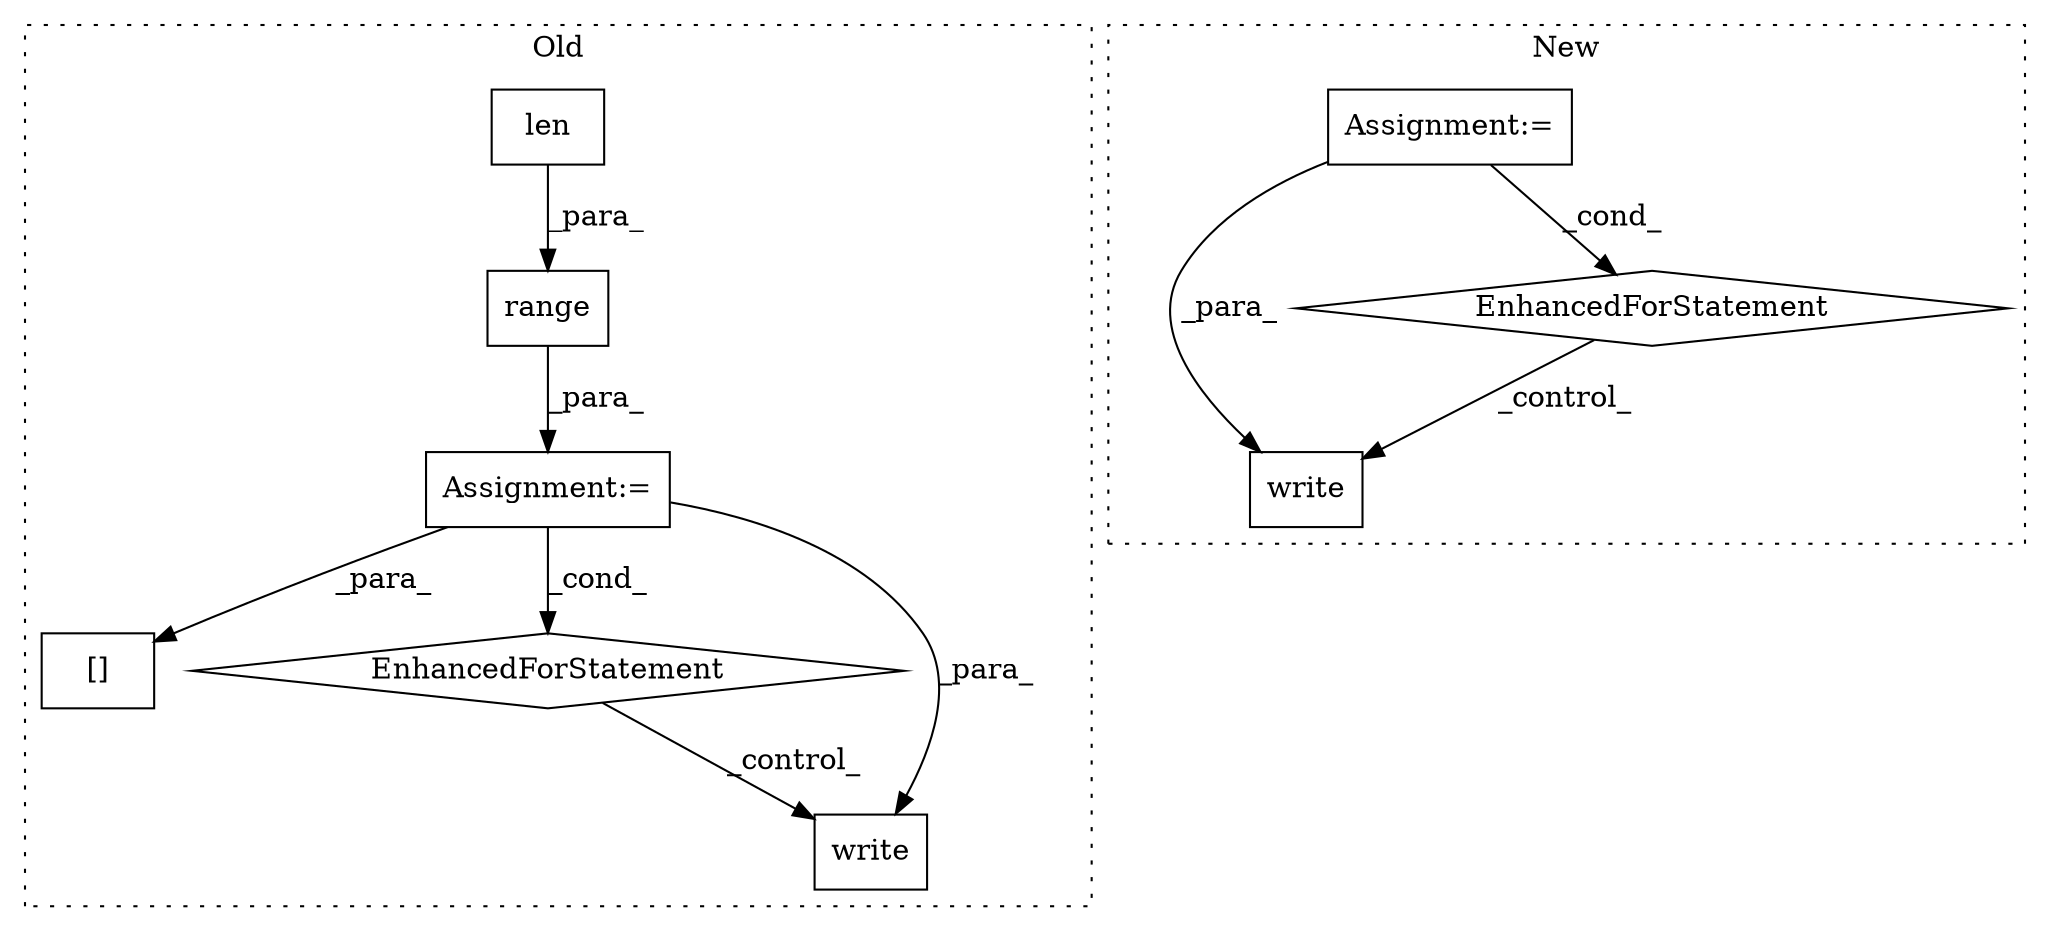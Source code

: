 digraph G {
subgraph cluster0 {
1 [label="range" a="32" s="3009,3028" l="6,1" shape="box"];
4 [label="len" a="32" s="3015,3027" l="4,1" shape="box"];
5 [label="[]" a="2" s="3059,3069" l="9,1" shape="box"];
6 [label="EnhancedForStatement" a="70" s="2948,3029" l="53,2" shape="diamond"];
8 [label="write" a="32" s="3046,3071" l="6,1" shape="box"];
9 [label="Assignment:=" a="7" s="2948,3029" l="53,2" shape="box"];
label = "Old";
style="dotted";
}
subgraph cluster1 {
2 [label="write" a="32" s="2941,2958" l="6,1" shape="box"];
3 [label="Assignment:=" a="7" s="2850,2924" l="53,2" shape="box"];
7 [label="EnhancedForStatement" a="70" s="2850,2924" l="53,2" shape="diamond"];
label = "New";
style="dotted";
}
1 -> 9 [label="_para_"];
3 -> 7 [label="_cond_"];
3 -> 2 [label="_para_"];
4 -> 1 [label="_para_"];
6 -> 8 [label="_control_"];
7 -> 2 [label="_control_"];
9 -> 6 [label="_cond_"];
9 -> 5 [label="_para_"];
9 -> 8 [label="_para_"];
}